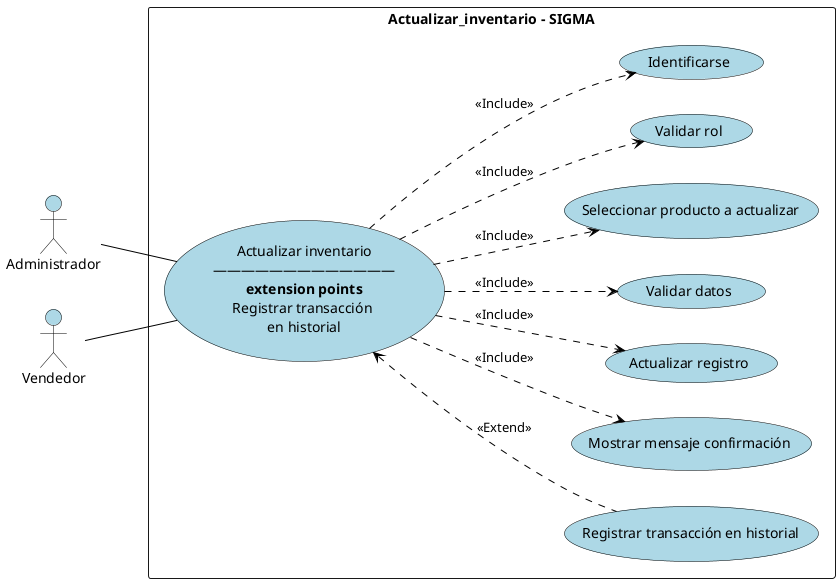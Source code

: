 @startuml ActualizarInventario
left to right direction
skinparam backgroundColor White
skinparam usecase {
    BackgroundColor #ADD8E6
    BorderColor Black
    ArrowColor Black
}

actor Administrador
actor Vendedor

skinparam actor {
    BackgroundColor #ADD8E6
    BorderColor Black
    FontColor Black
}

rectangle "Actualizar_inventario - SIGMA" {
    usecase "Actualizar inventario\n―――――――――――――\n<b>extension points</b>\nRegistrar transacción \nen historial" as CU
    usecase "Registrar transacción en historial" as RT
    usecase "Mostrar mensaje confirmación" as MC
    usecase "Actualizar registro" as AR
    usecase "Validar datos" as VD
    usecase "Seleccionar producto a actualizar" as SP
    usecase "Validar rol" as VR
    usecase "Identificarse" as ID
}

Administrador -- CU
Vendedor -- CU

CU ..> (ID) : <<Include>>
CU ..> (VR) : <<Include>>
CU ..> (SP) : <<Include>>
CU ..> (VD) : <<Include>>
CU ..> (AR) : <<Include>>
CU ..> (MC) : <<Include>>
CU <.. (RT) : <<Extend>>

@enduml

